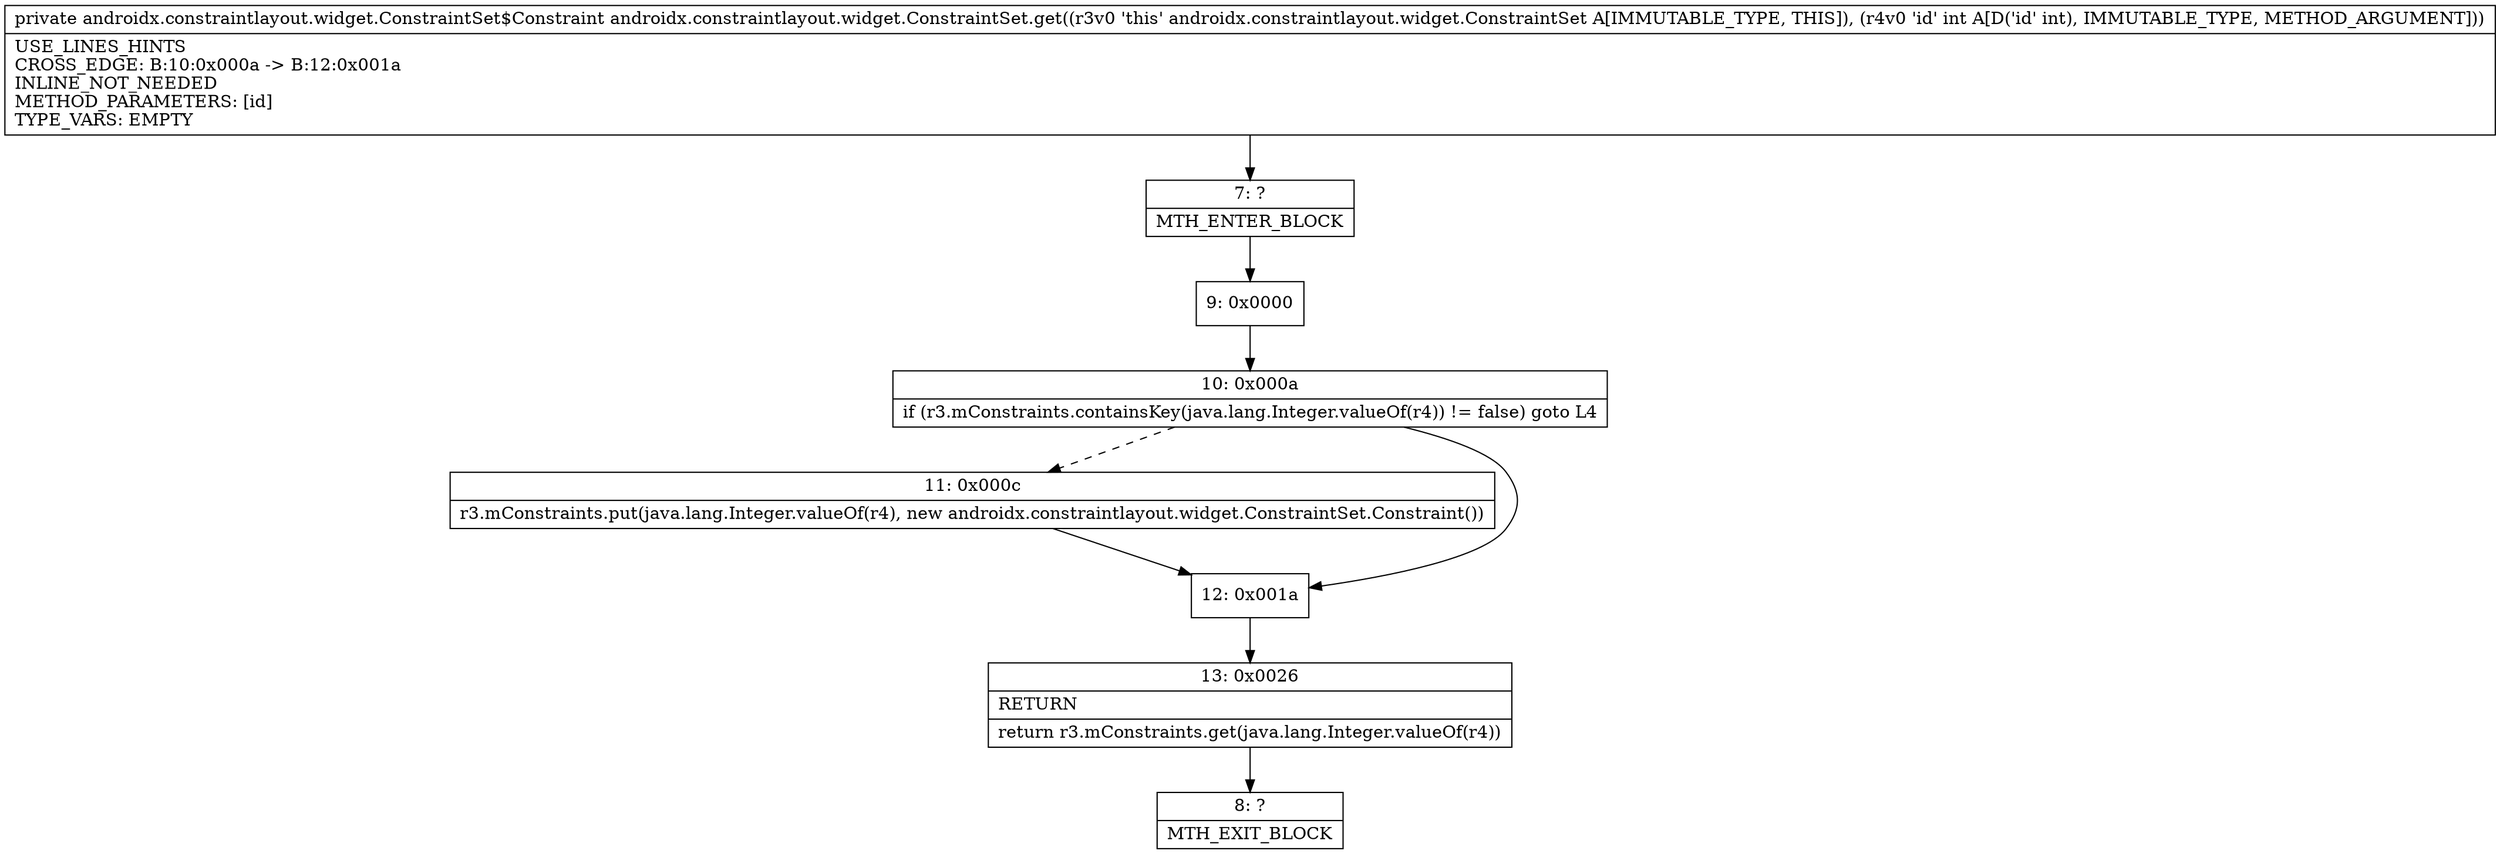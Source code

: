 digraph "CFG forandroidx.constraintlayout.widget.ConstraintSet.get(I)Landroidx\/constraintlayout\/widget\/ConstraintSet$Constraint;" {
Node_7 [shape=record,label="{7\:\ ?|MTH_ENTER_BLOCK\l}"];
Node_9 [shape=record,label="{9\:\ 0x0000}"];
Node_10 [shape=record,label="{10\:\ 0x000a|if (r3.mConstraints.containsKey(java.lang.Integer.valueOf(r4)) != false) goto L4\l}"];
Node_11 [shape=record,label="{11\:\ 0x000c|r3.mConstraints.put(java.lang.Integer.valueOf(r4), new androidx.constraintlayout.widget.ConstraintSet.Constraint())\l}"];
Node_12 [shape=record,label="{12\:\ 0x001a}"];
Node_13 [shape=record,label="{13\:\ 0x0026|RETURN\l|return r3.mConstraints.get(java.lang.Integer.valueOf(r4))\l}"];
Node_8 [shape=record,label="{8\:\ ?|MTH_EXIT_BLOCK\l}"];
MethodNode[shape=record,label="{private androidx.constraintlayout.widget.ConstraintSet$Constraint androidx.constraintlayout.widget.ConstraintSet.get((r3v0 'this' androidx.constraintlayout.widget.ConstraintSet A[IMMUTABLE_TYPE, THIS]), (r4v0 'id' int A[D('id' int), IMMUTABLE_TYPE, METHOD_ARGUMENT]))  | USE_LINES_HINTS\lCROSS_EDGE: B:10:0x000a \-\> B:12:0x001a\lINLINE_NOT_NEEDED\lMETHOD_PARAMETERS: [id]\lTYPE_VARS: EMPTY\l}"];
MethodNode -> Node_7;Node_7 -> Node_9;
Node_9 -> Node_10;
Node_10 -> Node_11[style=dashed];
Node_10 -> Node_12;
Node_11 -> Node_12;
Node_12 -> Node_13;
Node_13 -> Node_8;
}

